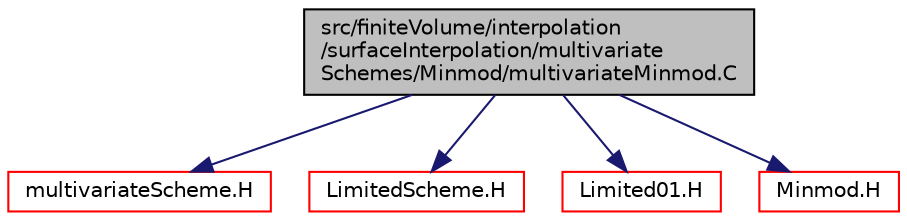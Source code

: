 digraph "src/finiteVolume/interpolation/surfaceInterpolation/multivariateSchemes/Minmod/multivariateMinmod.C"
{
  bgcolor="transparent";
  edge [fontname="Helvetica",fontsize="10",labelfontname="Helvetica",labelfontsize="10"];
  node [fontname="Helvetica",fontsize="10",shape=record];
  Node1 [label="src/finiteVolume/interpolation\l/surfaceInterpolation/multivariate\lSchemes/Minmod/multivariateMinmod.C",height=0.2,width=0.4,color="black", fillcolor="grey75", style="filled", fontcolor="black"];
  Node1 -> Node2 [color="midnightblue",fontsize="10",style="solid",fontname="Helvetica"];
  Node2 [label="multivariateScheme.H",height=0.2,width=0.4,color="red",URL="$a06084.html"];
  Node1 -> Node3 [color="midnightblue",fontsize="10",style="solid",fontname="Helvetica"];
  Node3 [label="LimitedScheme.H",height=0.2,width=0.4,color="red",URL="$a06041.html"];
  Node1 -> Node4 [color="midnightblue",fontsize="10",style="solid",fontname="Helvetica"];
  Node4 [label="Limited01.H",height=0.2,width=0.4,color="red",URL="$a06034.html"];
  Node1 -> Node5 [color="midnightblue",fontsize="10",style="solid",fontname="Helvetica"];
  Node5 [label="Minmod.H",height=0.2,width=0.4,color="red",URL="$a06052.html"];
}
